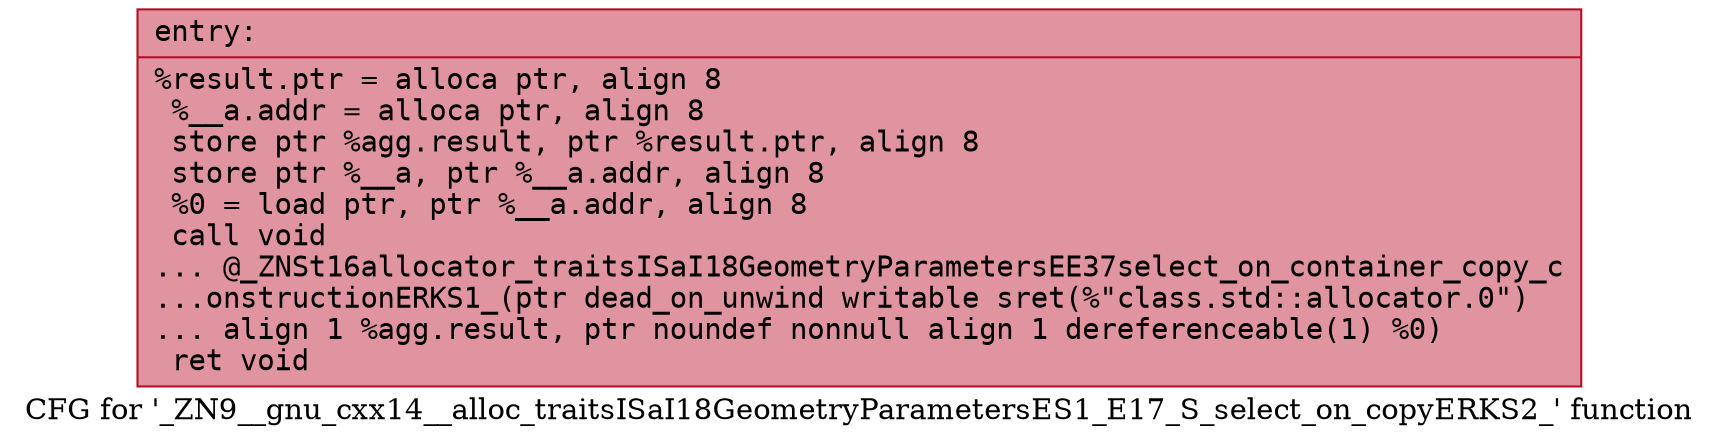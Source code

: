 digraph "CFG for '_ZN9__gnu_cxx14__alloc_traitsISaI18GeometryParametersES1_E17_S_select_on_copyERKS2_' function" {
	label="CFG for '_ZN9__gnu_cxx14__alloc_traitsISaI18GeometryParametersES1_E17_S_select_on_copyERKS2_' function";

	Node0x564271995920 [shape=record,color="#b70d28ff", style=filled, fillcolor="#b70d2870" fontname="Courier",label="{entry:\l|  %result.ptr = alloca ptr, align 8\l  %__a.addr = alloca ptr, align 8\l  store ptr %agg.result, ptr %result.ptr, align 8\l  store ptr %__a, ptr %__a.addr, align 8\l  %0 = load ptr, ptr %__a.addr, align 8\l  call void\l... @_ZNSt16allocator_traitsISaI18GeometryParametersEE37select_on_container_copy_c\l...onstructionERKS1_(ptr dead_on_unwind writable sret(%\"class.std::allocator.0\")\l... align 1 %agg.result, ptr noundef nonnull align 1 dereferenceable(1) %0)\l  ret void\l}"];
}
